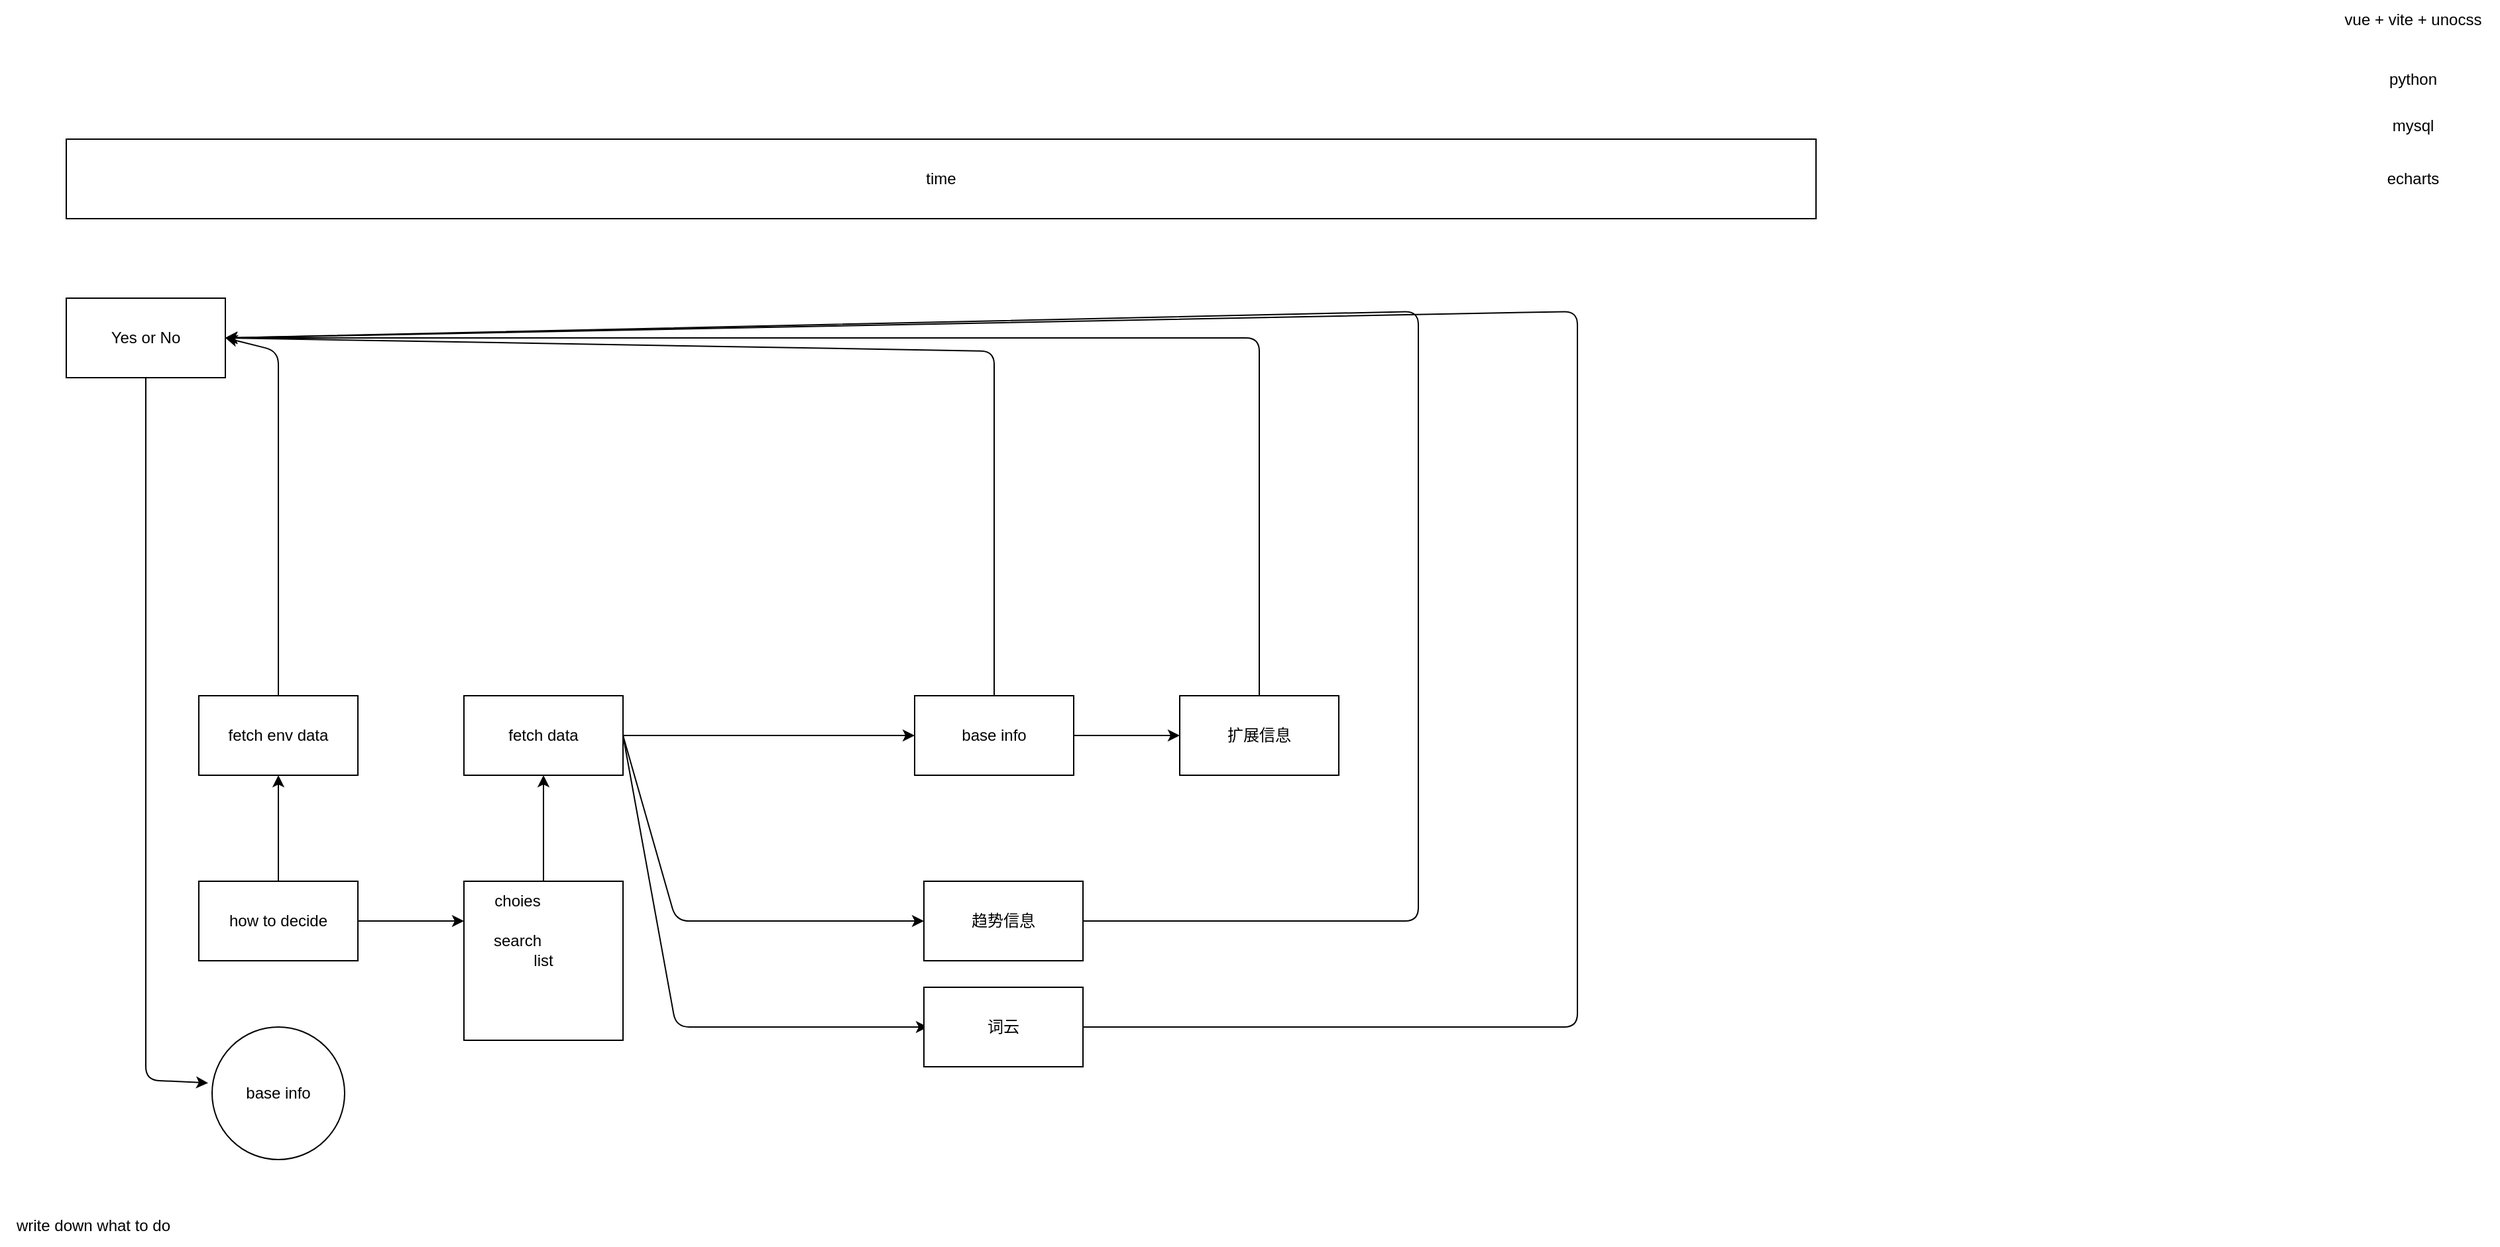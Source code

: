 <mxfile>
    <diagram id="-frazDn_IjbOs3udyXhV" name="第 1 页">
        <mxGraphModel dx="2057" dy="5825" grid="1" gridSize="10" guides="1" tooltips="1" connect="1" arrows="1" fold="1" page="1" pageScale="1" pageWidth="3300" pageHeight="4681" math="0" shadow="0">
            <root>
                <mxCell id="0"/>
                <mxCell id="1" parent="0"/>
                <mxCell id="4" value="" style="edgeStyle=none;html=1;" parent="1" source="2" edge="1">
                    <mxGeometry relative="1" as="geometry">
                        <mxPoint x="360" y="160" as="targetPoint"/>
                    </mxGeometry>
                </mxCell>
                <mxCell id="13" value="" style="edgeStyle=none;html=1;" parent="1" source="2" target="12" edge="1">
                    <mxGeometry relative="1" as="geometry"/>
                </mxCell>
                <mxCell id="2" value="how to decide" style="rounded=0;whiteSpace=wrap;html=1;" parent="1" vertex="1">
                    <mxGeometry x="160" y="130" width="120" height="60" as="geometry"/>
                </mxCell>
                <mxCell id="6" value="" style="edgeStyle=none;html=1;" parent="1" target="5" edge="1">
                    <mxGeometry relative="1" as="geometry">
                        <mxPoint x="420" y="130" as="sourcePoint"/>
                    </mxGeometry>
                </mxCell>
                <mxCell id="10" value="" style="edgeStyle=none;html=1;exitX=1;exitY=0.5;exitDx=0;exitDy=0;" parent="1" source="5" target="9" edge="1">
                    <mxGeometry relative="1" as="geometry">
                        <Array as="points">
                            <mxPoint x="520" y="160"/>
                        </Array>
                    </mxGeometry>
                </mxCell>
                <mxCell id="8" value="" style="edgeStyle=none;html=1;entryX=0;entryY=0.5;entryDx=0;entryDy=0;" parent="1" source="5" target="7" edge="1">
                    <mxGeometry relative="1" as="geometry"/>
                </mxCell>
                <mxCell id="5" value="fetch data" style="whiteSpace=wrap;html=1;rounded=0;" parent="1" vertex="1">
                    <mxGeometry x="360" y="-10" width="120" height="60" as="geometry"/>
                </mxCell>
                <mxCell id="17" value="" style="edgeStyle=none;html=1;" parent="1" source="7" target="16" edge="1">
                    <mxGeometry relative="1" as="geometry"/>
                </mxCell>
                <mxCell id="28" value="" style="edgeStyle=none;html=1;entryX=1;entryY=0.5;entryDx=0;entryDy=0;" parent="1" source="7" target="26" edge="1">
                    <mxGeometry relative="1" as="geometry">
                        <mxPoint x="190" y="-290" as="targetPoint"/>
                        <Array as="points">
                            <mxPoint x="760" y="-270"/>
                        </Array>
                    </mxGeometry>
                </mxCell>
                <mxCell id="7" value="base info" style="whiteSpace=wrap;html=1;rounded=0;" parent="1" vertex="1">
                    <mxGeometry x="700" y="-10" width="120" height="60" as="geometry"/>
                </mxCell>
                <mxCell id="20" value="" style="edgeStyle=none;html=1;" parent="1" source="9" edge="1">
                    <mxGeometry relative="1" as="geometry">
                        <mxPoint x="180" y="-280" as="targetPoint"/>
                        <Array as="points">
                            <mxPoint x="1080" y="160"/>
                            <mxPoint x="1080" y="-300"/>
                        </Array>
                    </mxGeometry>
                </mxCell>
                <mxCell id="9" value="趋势信息" style="whiteSpace=wrap;html=1;rounded=0;" parent="1" vertex="1">
                    <mxGeometry x="707" y="130" width="120" height="60" as="geometry"/>
                </mxCell>
                <mxCell id="30" style="edgeStyle=none;html=1;exitX=0.5;exitY=0;exitDx=0;exitDy=0;entryX=1;entryY=0.5;entryDx=0;entryDy=0;" parent="1" source="12" target="26" edge="1">
                    <mxGeometry relative="1" as="geometry">
                        <Array as="points">
                            <mxPoint x="220" y="-270"/>
                        </Array>
                    </mxGeometry>
                </mxCell>
                <mxCell id="12" value="fetch env data" style="whiteSpace=wrap;html=1;rounded=0;" parent="1" vertex="1">
                    <mxGeometry x="160" y="-10" width="120" height="60" as="geometry"/>
                </mxCell>
                <mxCell id="16" value="扩展信息" style="whiteSpace=wrap;html=1;rounded=0;" parent="1" vertex="1">
                    <mxGeometry x="900" y="-10" width="120" height="60" as="geometry"/>
                </mxCell>
                <mxCell id="18" value="base info" style="ellipse;whiteSpace=wrap;html=1;aspect=fixed;" parent="1" vertex="1">
                    <mxGeometry x="170" y="240" width="100" height="100" as="geometry"/>
                </mxCell>
                <mxCell id="22" value="" style="endArrow=classic;html=1;exitX=0.5;exitY=0;exitDx=0;exitDy=0;entryX=1;entryY=0.5;entryDx=0;entryDy=0;" parent="1" source="16" target="26" edge="1">
                    <mxGeometry width="50" height="50" relative="1" as="geometry">
                        <mxPoint x="560" y="80" as="sourcePoint"/>
                        <mxPoint x="190" y="-290" as="targetPoint"/>
                        <Array as="points">
                            <mxPoint x="960" y="-280"/>
                        </Array>
                    </mxGeometry>
                </mxCell>
                <mxCell id="23" value="list" style="whiteSpace=wrap;html=1;aspect=fixed;" parent="1" vertex="1">
                    <mxGeometry x="360" y="130" width="120" height="120" as="geometry"/>
                </mxCell>
                <mxCell id="24" value="choies" style="text;html=1;align=center;verticalAlign=middle;resizable=0;points=[];autosize=1;strokeColor=none;fillColor=none;" parent="1" vertex="1">
                    <mxGeometry x="370" y="130" width="60" height="30" as="geometry"/>
                </mxCell>
                <mxCell id="25" value="search" style="text;html=1;align=center;verticalAlign=middle;resizable=0;points=[];autosize=1;strokeColor=none;fillColor=none;" parent="1" vertex="1">
                    <mxGeometry x="370" y="160" width="60" height="30" as="geometry"/>
                </mxCell>
                <mxCell id="29" value="" style="edgeStyle=none;html=1;entryX=-0.03;entryY=0.422;entryDx=0;entryDy=0;entryPerimeter=0;" parent="1" source="26" target="18" edge="1">
                    <mxGeometry relative="1" as="geometry">
                        <mxPoint x="120" y="280" as="targetPoint"/>
                        <Array as="points">
                            <mxPoint x="120" y="280"/>
                        </Array>
                    </mxGeometry>
                </mxCell>
                <mxCell id="26" value="Yes or No" style="rounded=0;whiteSpace=wrap;html=1;" parent="1" vertex="1">
                    <mxGeometry x="60" y="-310" width="120" height="60" as="geometry"/>
                </mxCell>
                <mxCell id="31" value="" style="endArrow=classic;html=1;exitX=1;exitY=0.5;exitDx=0;exitDy=0;" parent="1" source="5" edge="1">
                    <mxGeometry width="50" height="50" relative="1" as="geometry">
                        <mxPoint x="380" y="-20" as="sourcePoint"/>
                        <mxPoint x="710" y="240" as="targetPoint"/>
                        <Array as="points">
                            <mxPoint x="520" y="240"/>
                        </Array>
                    </mxGeometry>
                </mxCell>
                <mxCell id="32" value="词云" style="rounded=0;whiteSpace=wrap;html=1;" parent="1" vertex="1">
                    <mxGeometry x="707" y="210" width="120" height="60" as="geometry"/>
                </mxCell>
                <mxCell id="33" value="" style="endArrow=classic;html=1;entryX=1;entryY=0.5;entryDx=0;entryDy=0;" parent="1" target="26" edge="1">
                    <mxGeometry width="50" height="50" relative="1" as="geometry">
                        <mxPoint x="827" y="240" as="sourcePoint"/>
                        <mxPoint x="877" y="190" as="targetPoint"/>
                        <Array as="points">
                            <mxPoint x="1200" y="240"/>
                            <mxPoint x="1200" y="-300"/>
                        </Array>
                    </mxGeometry>
                </mxCell>
                <mxCell id="34" value="time" style="rounded=0;whiteSpace=wrap;html=1;" parent="1" vertex="1">
                    <mxGeometry x="60" y="-430" width="1320" height="60" as="geometry"/>
                </mxCell>
                <mxCell id="35" value="mysql" style="text;html=1;align=center;verticalAlign=middle;resizable=0;points=[];autosize=1;strokeColor=none;fillColor=none;" parent="1" vertex="1">
                    <mxGeometry x="1805" y="-455" width="50" height="30" as="geometry"/>
                </mxCell>
                <mxCell id="36" value="python" style="text;html=1;align=center;verticalAlign=middle;resizable=0;points=[];autosize=1;strokeColor=none;fillColor=none;" parent="1" vertex="1">
                    <mxGeometry x="1800" y="-490" width="60" height="30" as="geometry"/>
                </mxCell>
                <mxCell id="37" value="echarts" style="text;html=1;align=center;verticalAlign=middle;resizable=0;points=[];autosize=1;strokeColor=none;fillColor=none;" parent="1" vertex="1">
                    <mxGeometry x="1800" y="-415" width="60" height="30" as="geometry"/>
                </mxCell>
                <mxCell id="38" value="vue + vite + unocss" style="text;html=1;align=center;verticalAlign=middle;resizable=0;points=[];autosize=1;strokeColor=none;fillColor=none;" parent="1" vertex="1">
                    <mxGeometry x="1765" y="-535" width="130" height="30" as="geometry"/>
                </mxCell>
                <mxCell id="39" value="write down what to do" style="text;html=1;align=center;verticalAlign=middle;resizable=0;points=[];autosize=1;strokeColor=none;fillColor=none;" vertex="1" parent="1">
                    <mxGeometry x="10" y="375" width="140" height="30" as="geometry"/>
                </mxCell>
            </root>
        </mxGraphModel>
    </diagram>
</mxfile>
